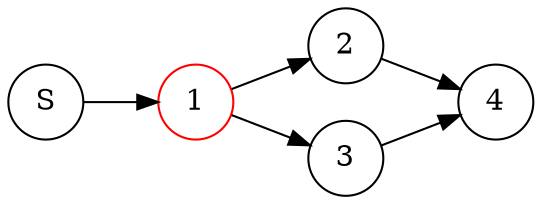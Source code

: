 digraph LinkedList {
node [shape=circle];
rankdir=LR;
node0 [label="S"]
node0 -> node1;
node1 [label="1",color="red"]
node1 -> node2;
node2 [label="2"]
node3 [label="3"]
node3 -> node4;
node4 [label="4"]
node1 -> node3;
node2 -> node4;
}
